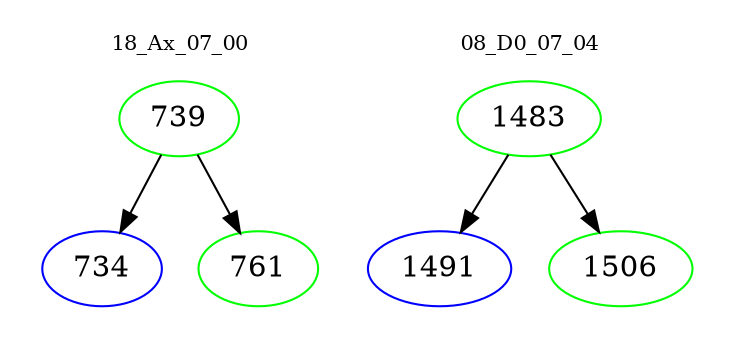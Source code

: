 digraph{
subgraph cluster_0 {
color = white
label = "18_Ax_07_00";
fontsize=10;
T0_739 [label="739", color="green"]
T0_739 -> T0_734 [color="black"]
T0_734 [label="734", color="blue"]
T0_739 -> T0_761 [color="black"]
T0_761 [label="761", color="green"]
}
subgraph cluster_1 {
color = white
label = "08_D0_07_04";
fontsize=10;
T1_1483 [label="1483", color="green"]
T1_1483 -> T1_1491 [color="black"]
T1_1491 [label="1491", color="blue"]
T1_1483 -> T1_1506 [color="black"]
T1_1506 [label="1506", color="green"]
}
}
